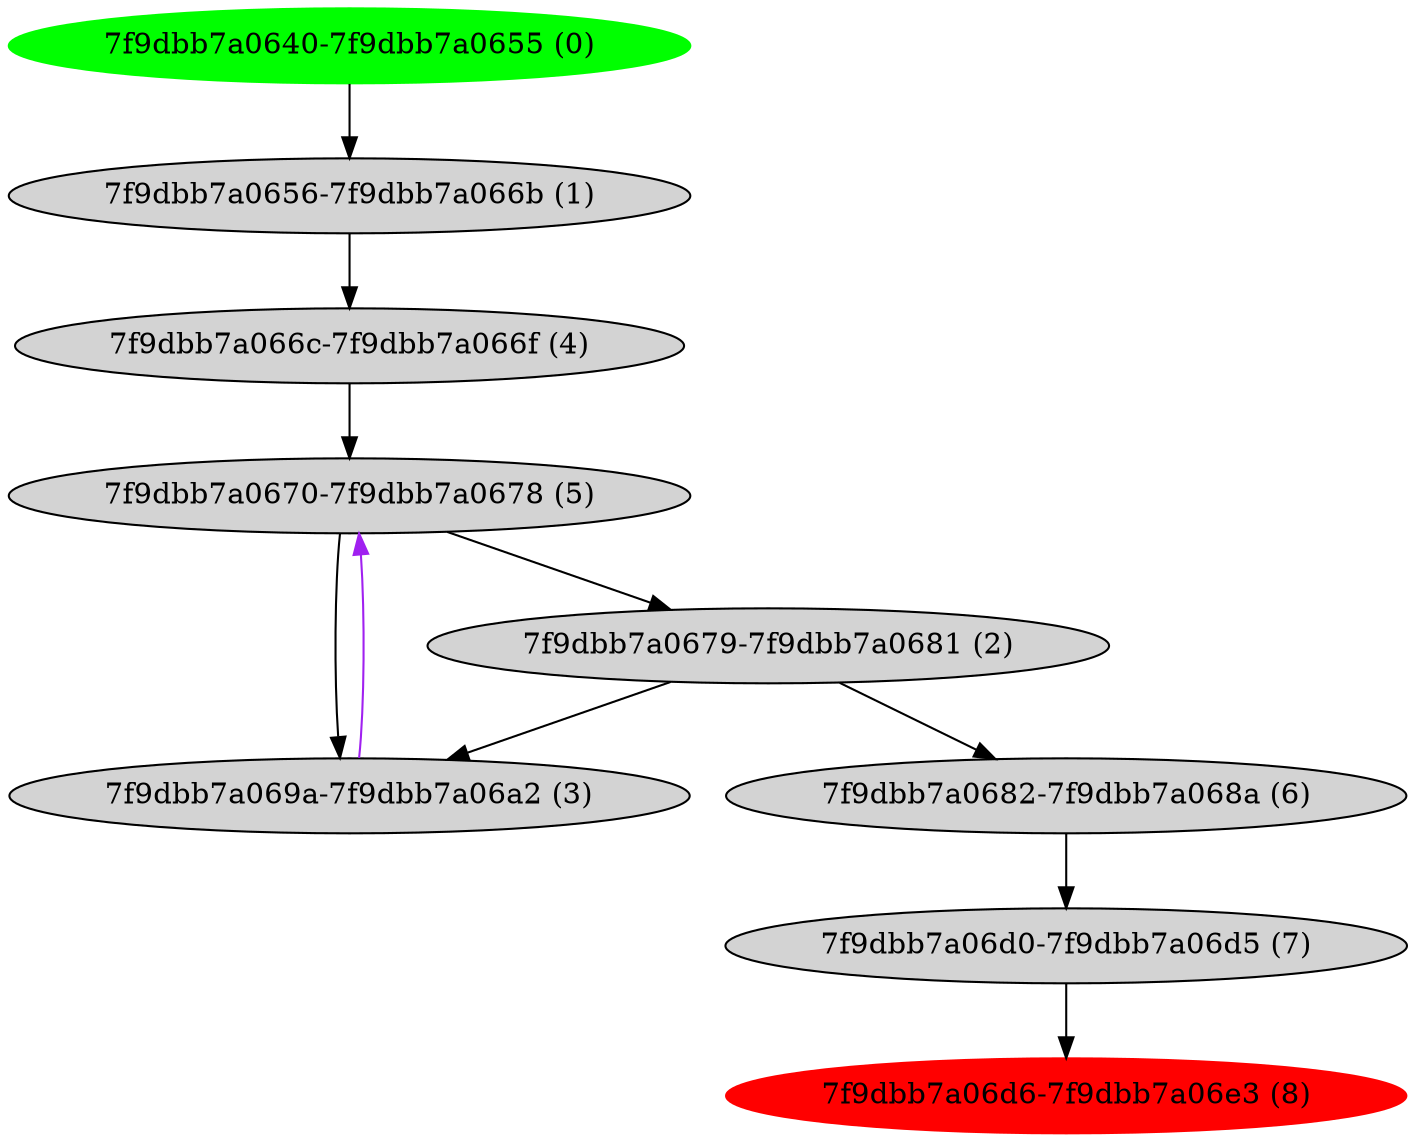 digraph G {
   bb_7f9dbb7a0640 [label="7f9dbb7a0640-7f9dbb7a0655 (0)", color="green" style=filled];
   bb_7f9dbb7a0656 [label="7f9dbb7a0656-7f9dbb7a066b (1)" style=filled];
   bb_7f9dbb7a0679 [label="7f9dbb7a0679-7f9dbb7a0681 (2)" style=filled];
   bb_7f9dbb7a069a [label="7f9dbb7a069a-7f9dbb7a06a2 (3)" style=filled];
   bb_7f9dbb7a066c [label="7f9dbb7a066c-7f9dbb7a066f (4)" style=filled];
   bb_7f9dbb7a0670 [label="7f9dbb7a0670-7f9dbb7a0678 (5)" style=filled];
   bb_7f9dbb7a0682 [label="7f9dbb7a0682-7f9dbb7a068a (6)" style=filled];
   bb_7f9dbb7a06d0 [label="7f9dbb7a06d0-7f9dbb7a06d5 (7)" style=filled];
   bb_7f9dbb7a06d6 [label="7f9dbb7a06d6-7f9dbb7a06e3 (8)", color="red" style=filled];
   bb_7f9dbb7a0640 -> bb_7f9dbb7a0656;
   bb_7f9dbb7a0679 -> bb_7f9dbb7a069a;
   bb_7f9dbb7a0656 -> bb_7f9dbb7a066c;
   bb_7f9dbb7a0670 -> bb_7f9dbb7a0679;
   bb_7f9dbb7a066c -> bb_7f9dbb7a0670;
   bb_7f9dbb7a069a -> bb_7f9dbb7a0670 [color=purple];
   bb_7f9dbb7a0670 -> bb_7f9dbb7a069a;
   bb_7f9dbb7a0679 -> bb_7f9dbb7a0682;
   bb_7f9dbb7a0682 -> bb_7f9dbb7a06d0;
   bb_7f9dbb7a06d0 -> bb_7f9dbb7a06d6;
}